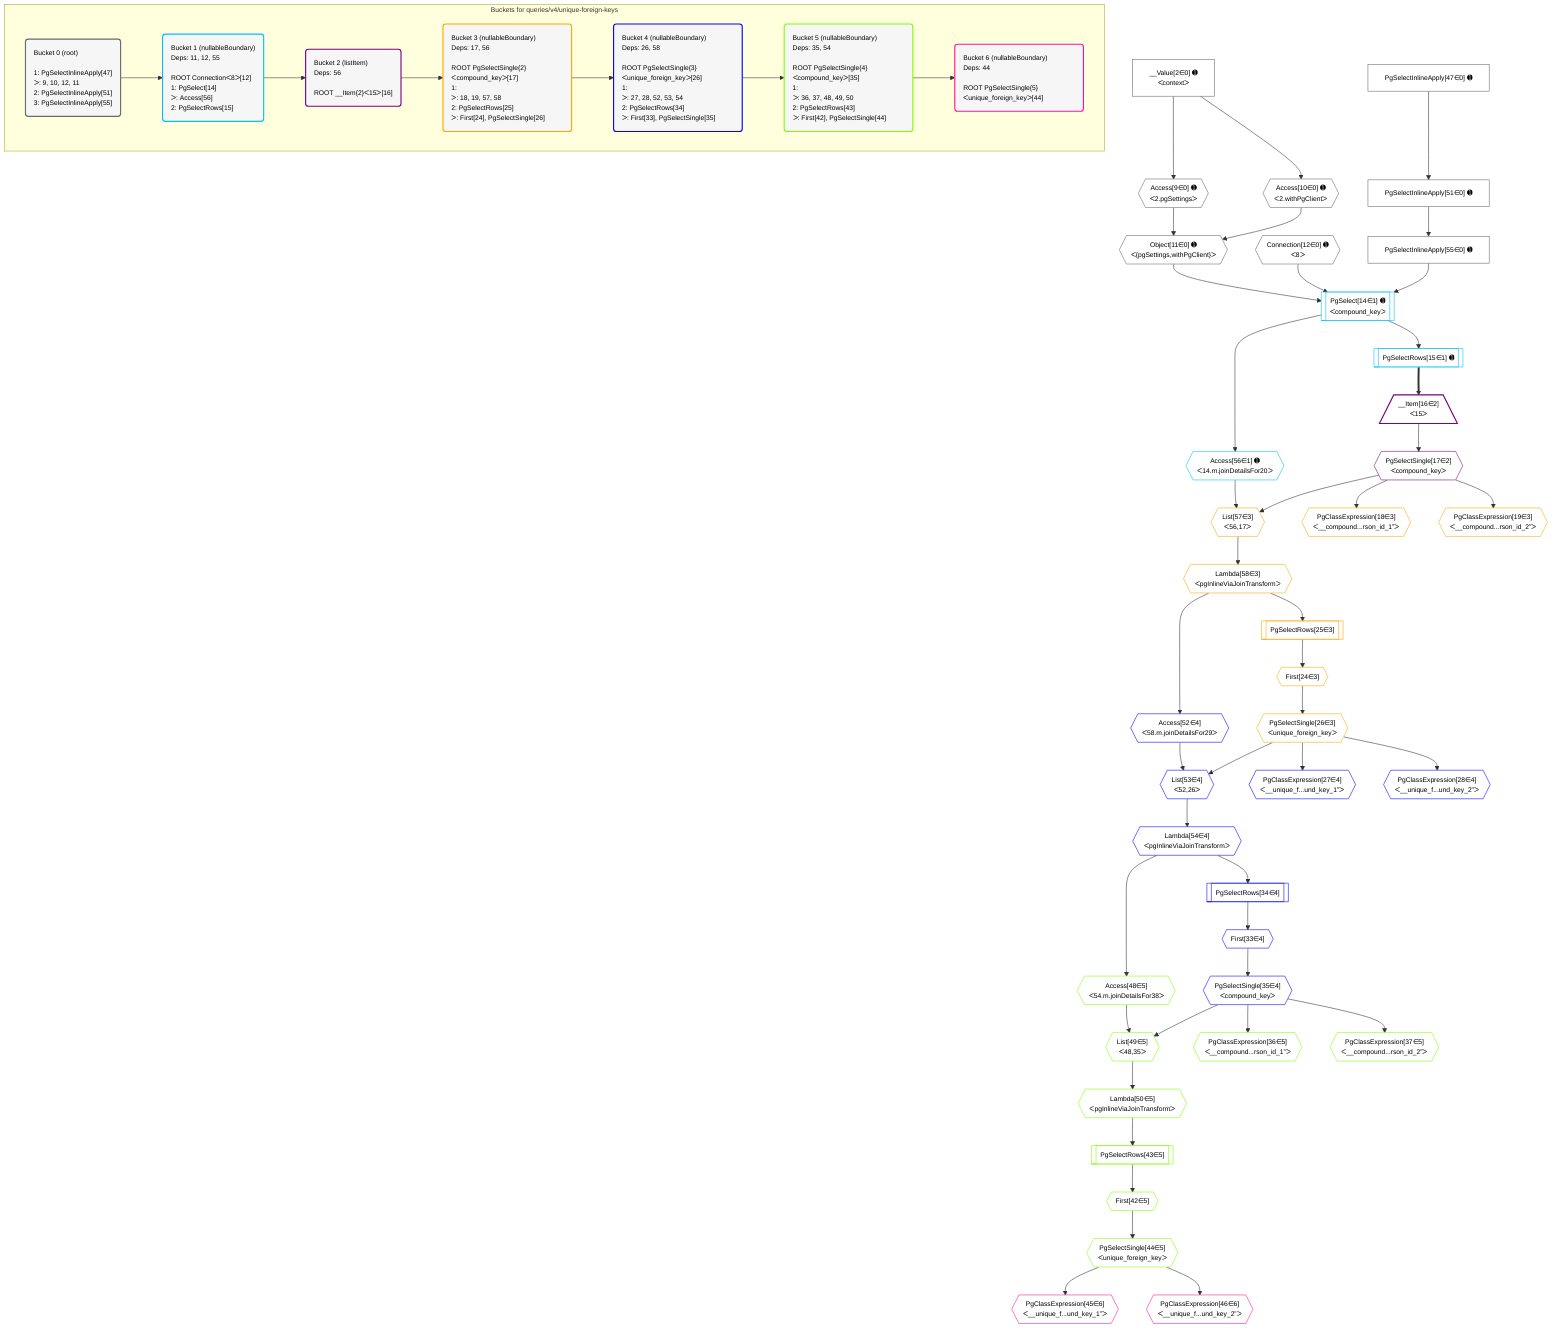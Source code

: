 %%{init: {'themeVariables': { 'fontSize': '12px'}}}%%
graph TD
    classDef path fill:#eee,stroke:#000,color:#000
    classDef plan fill:#fff,stroke-width:1px,color:#000
    classDef itemplan fill:#fff,stroke-width:2px,color:#000
    classDef unbatchedplan fill:#dff,stroke-width:1px,color:#000
    classDef sideeffectplan fill:#fcc,stroke-width:2px,color:#000
    classDef bucket fill:#f6f6f6,color:#000,stroke-width:2px,text-align:left

    subgraph "Buckets for queries/v4/unique-foreign-keys"
    Bucket0("Bucket 0 (root)<br /><br />1: PgSelectInlineApply[47]<br />ᐳ: 9, 10, 12, 11<br />2: PgSelectInlineApply[51]<br />3: PgSelectInlineApply[55]"):::bucket
    Bucket1("Bucket 1 (nullableBoundary)<br />Deps: 11, 12, 55<br /><br />ROOT Connectionᐸ8ᐳ[12]<br />1: PgSelect[14]<br />ᐳ: Access[56]<br />2: PgSelectRows[15]"):::bucket
    Bucket2("Bucket 2 (listItem)<br />Deps: 56<br /><br />ROOT __Item{2}ᐸ15ᐳ[16]"):::bucket
    Bucket3("Bucket 3 (nullableBoundary)<br />Deps: 17, 56<br /><br />ROOT PgSelectSingle{2}ᐸcompound_keyᐳ[17]<br />1: <br />ᐳ: 18, 19, 57, 58<br />2: PgSelectRows[25]<br />ᐳ: First[24], PgSelectSingle[26]"):::bucket
    Bucket4("Bucket 4 (nullableBoundary)<br />Deps: 26, 58<br /><br />ROOT PgSelectSingle{3}ᐸunique_foreign_keyᐳ[26]<br />1: <br />ᐳ: 27, 28, 52, 53, 54<br />2: PgSelectRows[34]<br />ᐳ: First[33], PgSelectSingle[35]"):::bucket
    Bucket5("Bucket 5 (nullableBoundary)<br />Deps: 35, 54<br /><br />ROOT PgSelectSingle{4}ᐸcompound_keyᐳ[35]<br />1: <br />ᐳ: 36, 37, 48, 49, 50<br />2: PgSelectRows[43]<br />ᐳ: First[42], PgSelectSingle[44]"):::bucket
    Bucket6("Bucket 6 (nullableBoundary)<br />Deps: 44<br /><br />ROOT PgSelectSingle{5}ᐸunique_foreign_keyᐳ[44]"):::bucket
    end
    Bucket0 --> Bucket1
    Bucket1 --> Bucket2
    Bucket2 --> Bucket3
    Bucket3 --> Bucket4
    Bucket4 --> Bucket5
    Bucket5 --> Bucket6

    %% plan dependencies
    Object11{{"Object[11∈0] ➊<br />ᐸ{pgSettings,withPgClient}ᐳ"}}:::plan
    Access9{{"Access[9∈0] ➊<br />ᐸ2.pgSettingsᐳ"}}:::plan
    Access10{{"Access[10∈0] ➊<br />ᐸ2.withPgClientᐳ"}}:::plan
    Access9 & Access10 --> Object11
    __Value2["__Value[2∈0] ➊<br />ᐸcontextᐳ"]:::plan
    __Value2 --> Access9
    __Value2 --> Access10
    PgSelectInlineApply51["PgSelectInlineApply[51∈0] ➊"]:::plan
    PgSelectInlineApply47["PgSelectInlineApply[47∈0] ➊"]:::plan
    PgSelectInlineApply47 --> PgSelectInlineApply51
    PgSelectInlineApply55["PgSelectInlineApply[55∈0] ➊"]:::plan
    PgSelectInlineApply51 --> PgSelectInlineApply55
    Connection12{{"Connection[12∈0] ➊<br />ᐸ8ᐳ"}}:::plan
    PgSelect14[["PgSelect[14∈1] ➊<br />ᐸcompound_keyᐳ"]]:::plan
    Object11 & Connection12 & PgSelectInlineApply55 --> PgSelect14
    PgSelectRows15[["PgSelectRows[15∈1] ➊"]]:::plan
    PgSelect14 --> PgSelectRows15
    Access56{{"Access[56∈1] ➊<br />ᐸ14.m.joinDetailsFor20ᐳ"}}:::plan
    PgSelect14 --> Access56
    __Item16[/"__Item[16∈2]<br />ᐸ15ᐳ"\]:::itemplan
    PgSelectRows15 ==> __Item16
    PgSelectSingle17{{"PgSelectSingle[17∈2]<br />ᐸcompound_keyᐳ"}}:::plan
    __Item16 --> PgSelectSingle17
    List57{{"List[57∈3]<br />ᐸ56,17ᐳ"}}:::plan
    Access56 & PgSelectSingle17 --> List57
    PgClassExpression18{{"PgClassExpression[18∈3]<br />ᐸ__compound...rson_id_1”ᐳ"}}:::plan
    PgSelectSingle17 --> PgClassExpression18
    PgClassExpression19{{"PgClassExpression[19∈3]<br />ᐸ__compound...rson_id_2”ᐳ"}}:::plan
    PgSelectSingle17 --> PgClassExpression19
    First24{{"First[24∈3]"}}:::plan
    PgSelectRows25[["PgSelectRows[25∈3]"]]:::plan
    PgSelectRows25 --> First24
    Lambda58{{"Lambda[58∈3]<br />ᐸpgInlineViaJoinTransformᐳ"}}:::plan
    Lambda58 --> PgSelectRows25
    PgSelectSingle26{{"PgSelectSingle[26∈3]<br />ᐸunique_foreign_keyᐳ"}}:::plan
    First24 --> PgSelectSingle26
    List57 --> Lambda58
    List53{{"List[53∈4]<br />ᐸ52,26ᐳ"}}:::plan
    Access52{{"Access[52∈4]<br />ᐸ58.m.joinDetailsFor29ᐳ"}}:::plan
    Access52 & PgSelectSingle26 --> List53
    PgClassExpression27{{"PgClassExpression[27∈4]<br />ᐸ__unique_f...und_key_1”ᐳ"}}:::plan
    PgSelectSingle26 --> PgClassExpression27
    PgClassExpression28{{"PgClassExpression[28∈4]<br />ᐸ__unique_f...und_key_2”ᐳ"}}:::plan
    PgSelectSingle26 --> PgClassExpression28
    First33{{"First[33∈4]"}}:::plan
    PgSelectRows34[["PgSelectRows[34∈4]"]]:::plan
    PgSelectRows34 --> First33
    Lambda54{{"Lambda[54∈4]<br />ᐸpgInlineViaJoinTransformᐳ"}}:::plan
    Lambda54 --> PgSelectRows34
    PgSelectSingle35{{"PgSelectSingle[35∈4]<br />ᐸcompound_keyᐳ"}}:::plan
    First33 --> PgSelectSingle35
    Lambda58 --> Access52
    List53 --> Lambda54
    List49{{"List[49∈5]<br />ᐸ48,35ᐳ"}}:::plan
    Access48{{"Access[48∈5]<br />ᐸ54.m.joinDetailsFor38ᐳ"}}:::plan
    Access48 & PgSelectSingle35 --> List49
    PgClassExpression36{{"PgClassExpression[36∈5]<br />ᐸ__compound...rson_id_1”ᐳ"}}:::plan
    PgSelectSingle35 --> PgClassExpression36
    PgClassExpression37{{"PgClassExpression[37∈5]<br />ᐸ__compound...rson_id_2”ᐳ"}}:::plan
    PgSelectSingle35 --> PgClassExpression37
    First42{{"First[42∈5]"}}:::plan
    PgSelectRows43[["PgSelectRows[43∈5]"]]:::plan
    PgSelectRows43 --> First42
    Lambda50{{"Lambda[50∈5]<br />ᐸpgInlineViaJoinTransformᐳ"}}:::plan
    Lambda50 --> PgSelectRows43
    PgSelectSingle44{{"PgSelectSingle[44∈5]<br />ᐸunique_foreign_keyᐳ"}}:::plan
    First42 --> PgSelectSingle44
    Lambda54 --> Access48
    List49 --> Lambda50
    PgClassExpression45{{"PgClassExpression[45∈6]<br />ᐸ__unique_f...und_key_1”ᐳ"}}:::plan
    PgSelectSingle44 --> PgClassExpression45
    PgClassExpression46{{"PgClassExpression[46∈6]<br />ᐸ__unique_f...und_key_2”ᐳ"}}:::plan
    PgSelectSingle44 --> PgClassExpression46

    %% define steps
    classDef bucket0 stroke:#696969
    class Bucket0,__Value2,Access9,Access10,Object11,Connection12,PgSelectInlineApply47,PgSelectInlineApply51,PgSelectInlineApply55 bucket0
    classDef bucket1 stroke:#00bfff
    class Bucket1,PgSelect14,PgSelectRows15,Access56 bucket1
    classDef bucket2 stroke:#7f007f
    class Bucket2,__Item16,PgSelectSingle17 bucket2
    classDef bucket3 stroke:#ffa500
    class Bucket3,PgClassExpression18,PgClassExpression19,First24,PgSelectRows25,PgSelectSingle26,List57,Lambda58 bucket3
    classDef bucket4 stroke:#0000ff
    class Bucket4,PgClassExpression27,PgClassExpression28,First33,PgSelectRows34,PgSelectSingle35,Access52,List53,Lambda54 bucket4
    classDef bucket5 stroke:#7fff00
    class Bucket5,PgClassExpression36,PgClassExpression37,First42,PgSelectRows43,PgSelectSingle44,Access48,List49,Lambda50 bucket5
    classDef bucket6 stroke:#ff1493
    class Bucket6,PgClassExpression45,PgClassExpression46 bucket6